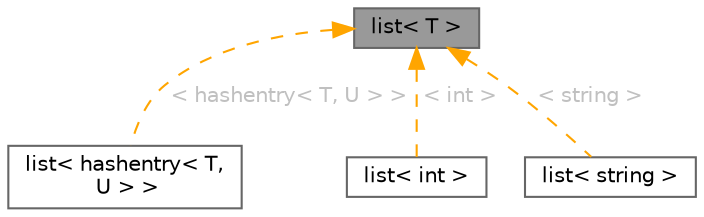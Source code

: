 digraph "list&lt; T &gt;"
{
 // LATEX_PDF_SIZE
  bgcolor="transparent";
  edge [fontname=Helvetica,fontsize=10,labelfontname=Helvetica,labelfontsize=10];
  node [fontname=Helvetica,fontsize=10,shape=box,height=0.2,width=0.4];
  Node1 [id="Node000001",label="list\< T \>",height=0.2,width=0.4,color="gray40", fillcolor="grey60", style="filled", fontcolor="black",tooltip="The list class represents a linked list."];
  Node1 -> Node2 [id="edge1_Node000001_Node000002",dir="back",color="orange",style="dashed",tooltip=" ",label=" \< hashentry\< T, U \> \>",fontcolor="grey" ];
  Node2 [id="Node000002",label="list\< hashentry\< T,\l U \> \>",height=0.2,width=0.4,color="gray40", fillcolor="white", style="filled",URL="$classlist.html",tooltip=" "];
  Node1 -> Node3 [id="edge2_Node000001_Node000003",dir="back",color="orange",style="dashed",tooltip=" ",label=" \< int \>",fontcolor="grey" ];
  Node3 [id="Node000003",label="list\< int \>",height=0.2,width=0.4,color="gray40", fillcolor="white", style="filled",URL="$classlist.html",tooltip=" "];
  Node1 -> Node4 [id="edge3_Node000001_Node000004",dir="back",color="orange",style="dashed",tooltip=" ",label=" \< string \>",fontcolor="grey" ];
  Node4 [id="Node000004",label="list\< string \>",height=0.2,width=0.4,color="gray40", fillcolor="white", style="filled",URL="$classlist.html",tooltip=" "];
}
